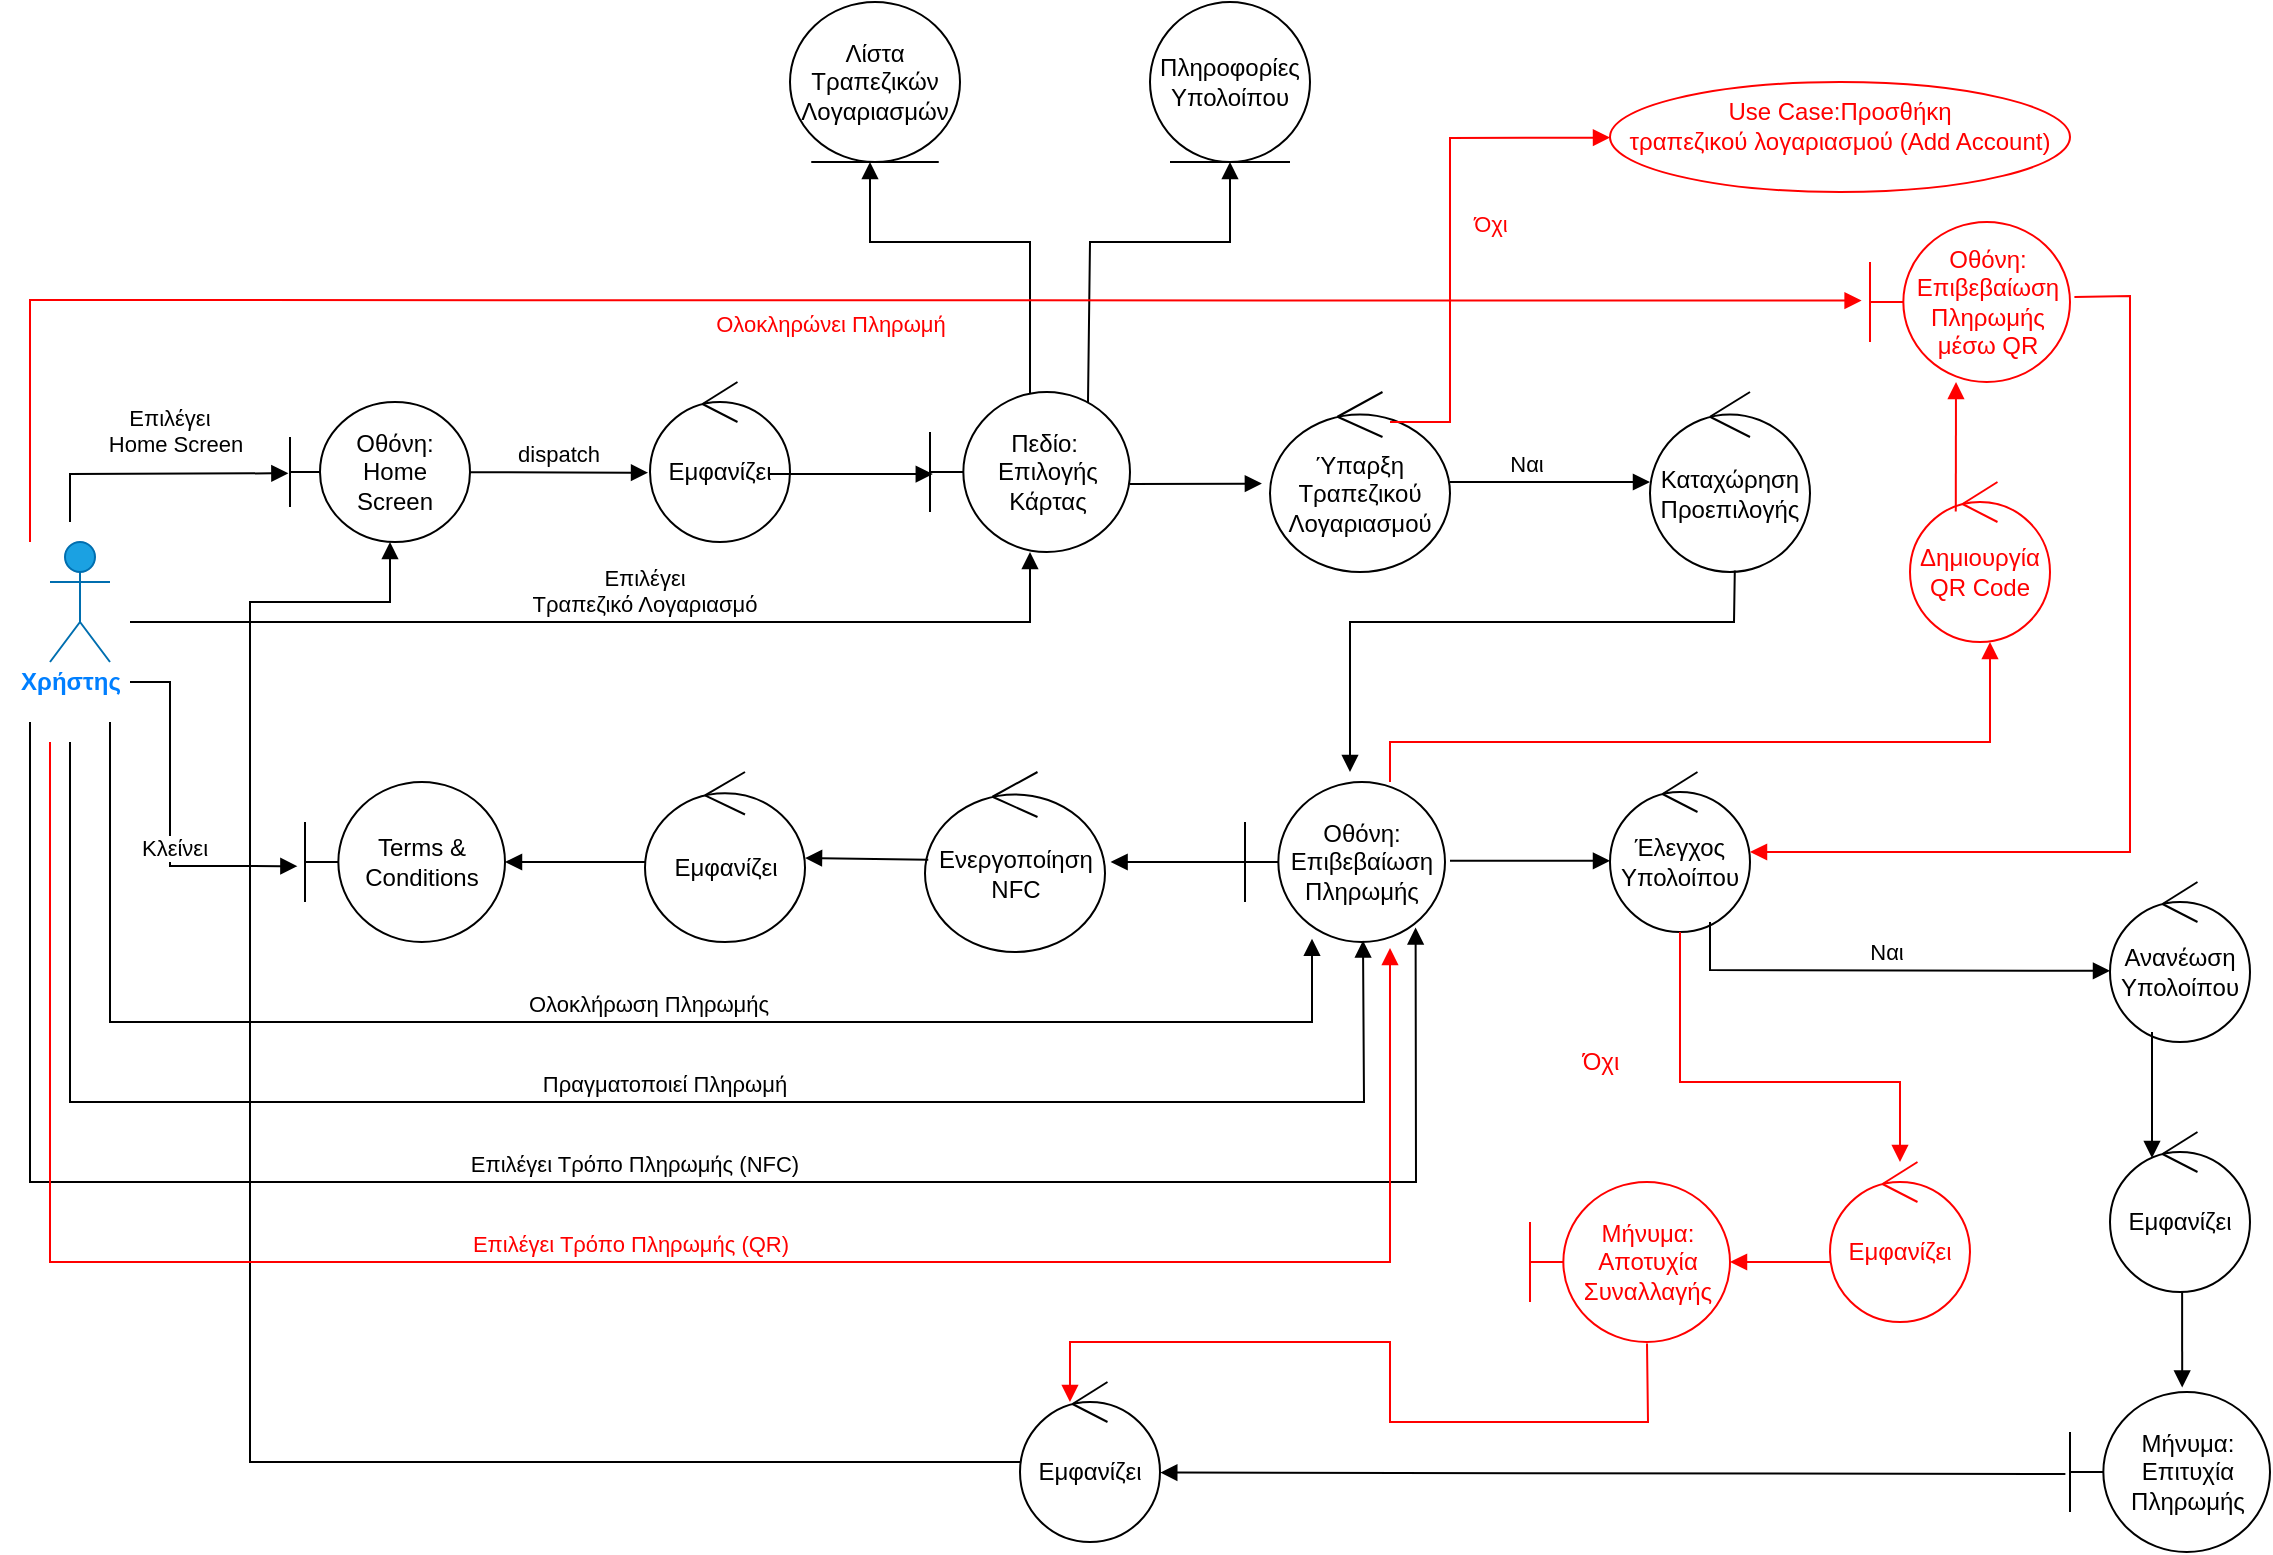 <mxfile version="17.4.5" type="device"><diagram name="Page-1" id="e7e014a7-5840-1c2e-5031-d8a46d1fe8dd"><mxGraphModel dx="1727" dy="980" grid="0" gridSize="10" guides="1" tooltips="1" connect="1" arrows="1" fold="1" page="0" pageScale="1" pageWidth="1169" pageHeight="826" background="none" math="0" shadow="0"><root><mxCell id="0"/><mxCell id="1" parent="0"/><mxCell id="T6pjbHL-kwl402edMyj0-41" value="Χρήστης" style="shape=umlActor;verticalLabelPosition=bottom;verticalAlign=top;html=1;strokeColor=#006EAF;fillColor=#1ba1e2;fontColor=#ffffff;" vertex="1" parent="1"><mxGeometry x="100" y="280" width="30" height="60" as="geometry"/></mxCell><mxCell id="T6pjbHL-kwl402edMyj0-42" value="Οθόνη:&lt;br&gt;Home Screen" style="shape=umlBoundary;whiteSpace=wrap;html=1;" vertex="1" parent="1"><mxGeometry x="220" y="210" width="90" height="70" as="geometry"/></mxCell><mxCell id="T6pjbHL-kwl402edMyj0-43" value="Επιλέγει&amp;nbsp;&lt;br&gt;&amp;nbsp;Home Screen" style="html=1;verticalAlign=bottom;endArrow=block;rounded=0;entryX=-0.009;entryY=0.509;entryDx=0;entryDy=0;entryPerimeter=0;" edge="1" parent="1" target="T6pjbHL-kwl402edMyj0-42"><mxGeometry x="0.136" y="6" width="80" relative="1" as="geometry"><mxPoint x="110" y="270" as="sourcePoint"/><mxPoint x="190" y="244.5" as="targetPoint"/><Array as="points"><mxPoint x="110" y="246"/></Array><mxPoint as="offset"/></mxGeometry></mxCell><mxCell id="T6pjbHL-kwl402edMyj0-44" value="Εμφανίζει" style="ellipse;shape=umlControl;whiteSpace=wrap;html=1;" vertex="1" parent="1"><mxGeometry x="400" y="200" width="70" height="80" as="geometry"/></mxCell><mxCell id="T6pjbHL-kwl402edMyj0-45" value="Λίστα Τραπεζικών Λογαριασμών" style="ellipse;shape=umlEntity;whiteSpace=wrap;html=1;" vertex="1" parent="1"><mxGeometry x="470" y="10" width="85" height="80" as="geometry"/></mxCell><mxCell id="T6pjbHL-kwl402edMyj0-46" value="dispatch" style="html=1;verticalAlign=bottom;endArrow=block;rounded=0;entryX=-0.014;entryY=0.567;entryDx=0;entryDy=0;entryPerimeter=0;" edge="1" parent="1" source="T6pjbHL-kwl402edMyj0-42" target="T6pjbHL-kwl402edMyj0-44"><mxGeometry width="80" relative="1" as="geometry"><mxPoint x="360" y="244.33" as="sourcePoint"/><mxPoint x="440" y="244.33" as="targetPoint"/></mxGeometry></mxCell><mxCell id="T6pjbHL-kwl402edMyj0-47" value="" style="html=1;verticalAlign=bottom;endArrow=block;rounded=0;exitX=0.5;exitY=0.063;exitDx=0;exitDy=0;exitPerimeter=0;" edge="1" parent="1" source="T6pjbHL-kwl402edMyj0-57"><mxGeometry x="-0.015" y="-31" width="80" relative="1" as="geometry"><mxPoint x="590" y="180" as="sourcePoint"/><mxPoint x="510" y="90" as="targetPoint"/><Array as="points"><mxPoint x="590" y="170"/><mxPoint x="590" y="130"/><mxPoint x="510" y="130"/></Array><mxPoint as="offset"/></mxGeometry></mxCell><mxCell id="T6pjbHL-kwl402edMyj0-48" value="Οθόνη: Επιβεβαίωση Πληρωμής" style="shape=umlBoundary;whiteSpace=wrap;html=1;" vertex="1" parent="1"><mxGeometry x="697.5" y="400" width="100" height="80" as="geometry"/></mxCell><mxCell id="T6pjbHL-kwl402edMyj0-49" value="Πραγματοποιεί Πληρωμή" style="html=1;verticalAlign=bottom;endArrow=block;rounded=0;entryX=0.59;entryY=0.991;entryDx=0;entryDy=0;entryPerimeter=0;" edge="1" parent="1" target="T6pjbHL-kwl402edMyj0-48"><mxGeometry x="0.051" width="80" relative="1" as="geometry"><mxPoint x="110" y="380" as="sourcePoint"/><mxPoint x="930" y="480" as="targetPoint"/><Array as="points"><mxPoint x="110" y="560"/><mxPoint x="757" y="560"/></Array><mxPoint as="offset"/></mxGeometry></mxCell><mxCell id="T6pjbHL-kwl402edMyj0-50" value="Πληροφορίες Υπολοίπου" style="ellipse;shape=umlEntity;whiteSpace=wrap;html=1;" vertex="1" parent="1"><mxGeometry x="650" y="10" width="80" height="80" as="geometry"/></mxCell><mxCell id="T6pjbHL-kwl402edMyj0-51" value="" style="html=1;verticalAlign=bottom;endArrow=block;rounded=0;entryX=0.5;entryY=1;entryDx=0;entryDy=0;exitX=0.79;exitY=0.064;exitDx=0;exitDy=0;exitPerimeter=0;" edge="1" parent="1" source="T6pjbHL-kwl402edMyj0-57" target="T6pjbHL-kwl402edMyj0-50"><mxGeometry x="0.625" y="40" width="80" relative="1" as="geometry"><mxPoint x="620" y="180" as="sourcePoint"/><mxPoint x="725" y="190" as="targetPoint"/><Array as="points"><mxPoint x="620" y="130"/><mxPoint x="690" y="130"/></Array><mxPoint y="1" as="offset"/></mxGeometry></mxCell><mxCell id="T6pjbHL-kwl402edMyj0-53" value="Καταχώρηση Προεπιλογής" style="ellipse;shape=umlControl;whiteSpace=wrap;html=1;" vertex="1" parent="1"><mxGeometry x="900" y="205" width="80" height="90" as="geometry"/></mxCell><mxCell id="T6pjbHL-kwl402edMyj0-57" value="Πεδίο:&amp;nbsp; Επιλογής Κάρτας" style="shape=umlBoundary;whiteSpace=wrap;html=1;" vertex="1" parent="1"><mxGeometry x="540" y="205" width="100" height="80" as="geometry"/></mxCell><mxCell id="T6pjbHL-kwl402edMyj0-58" value="Επιλέγει &lt;br&gt;Τραπεζικό Λογαριασμό" style="html=1;verticalAlign=bottom;endArrow=block;rounded=0;" edge="1" parent="1" target="T6pjbHL-kwl402edMyj0-57"><mxGeometry x="0.06" width="80" relative="1" as="geometry"><mxPoint x="140" y="320" as="sourcePoint"/><mxPoint x="265" y="89.33" as="targetPoint"/><Array as="points"><mxPoint x="590" y="320"/></Array><mxPoint as="offset"/></mxGeometry></mxCell><mxCell id="T6pjbHL-kwl402edMyj0-59" value="" style="html=1;verticalAlign=bottom;endArrow=block;rounded=0;entryX=0.014;entryY=0.513;entryDx=0;entryDy=0;entryPerimeter=0;exitX=0.857;exitY=0.575;exitDx=0;exitDy=0;exitPerimeter=0;" edge="1" parent="1" source="T6pjbHL-kwl402edMyj0-44" target="T6pjbHL-kwl402edMyj0-57"><mxGeometry width="80" relative="1" as="geometry"><mxPoint x="650" y="246" as="sourcePoint"/><mxPoint x="700" y="220" as="targetPoint"/><Array as="points"/></mxGeometry></mxCell><mxCell id="T6pjbHL-kwl402edMyj0-62" value="Ύπαρξη Τραπεζικού Λογαριασμού" style="ellipse;shape=umlControl;whiteSpace=wrap;html=1;" vertex="1" parent="1"><mxGeometry x="710" y="205" width="90" height="90" as="geometry"/></mxCell><mxCell id="T6pjbHL-kwl402edMyj0-63" value="" style="html=1;verticalAlign=bottom;endArrow=block;rounded=0;entryX=-0.045;entryY=0.509;entryDx=0;entryDy=0;entryPerimeter=0;" edge="1" parent="1" target="T6pjbHL-kwl402edMyj0-62"><mxGeometry width="80" relative="1" as="geometry"><mxPoint x="640" y="251" as="sourcePoint"/><mxPoint x="990" y="249.29" as="targetPoint"/><Array as="points"><mxPoint x="640" y="251"/></Array></mxGeometry></mxCell><mxCell id="T6pjbHL-kwl402edMyj0-64" value="Ναι" style="html=1;verticalAlign=bottom;endArrow=block;rounded=0;" edge="1" parent="1" source="T6pjbHL-kwl402edMyj0-62" target="T6pjbHL-kwl402edMyj0-53"><mxGeometry x="-0.25" width="80" relative="1" as="geometry"><mxPoint x="860" y="254.29" as="sourcePoint"/><mxPoint x="890" y="250" as="targetPoint"/><Array as="points"/><mxPoint as="offset"/></mxGeometry></mxCell><mxCell id="T6pjbHL-kwl402edMyj0-65" value="" style="html=1;verticalAlign=bottom;endArrow=block;rounded=0;exitX=0.53;exitY=0.992;exitDx=0;exitDy=0;exitPerimeter=0;" edge="1" parent="1" source="T6pjbHL-kwl402edMyj0-53"><mxGeometry x="0.146" y="57" width="80" relative="1" as="geometry"><mxPoint x="780" y="525" as="sourcePoint"/><mxPoint x="750" y="395" as="targetPoint"/><Array as="points"><mxPoint x="942" y="320"/><mxPoint x="750" y="320"/></Array><mxPoint as="offset"/></mxGeometry></mxCell><mxCell id="T6pjbHL-kwl402edMyj0-66" value="Επιλέγει Τρόπο Πληρωμής (NFC)" style="html=1;verticalAlign=bottom;endArrow=block;rounded=0;entryX=0.853;entryY=0.909;entryDx=0;entryDy=0;entryPerimeter=0;" edge="1" parent="1" target="T6pjbHL-kwl402edMyj0-48"><mxGeometry x="0.01" width="80" relative="1" as="geometry"><mxPoint x="90" y="370" as="sourcePoint"/><mxPoint x="950" y="480" as="targetPoint"/><Array as="points"><mxPoint x="90" y="600"/><mxPoint x="783" y="600"/></Array><mxPoint x="1" as="offset"/></mxGeometry></mxCell><mxCell id="T6pjbHL-kwl402edMyj0-70" value="" style="html=1;verticalAlign=bottom;endArrow=block;rounded=0;startArrow=none;" edge="1" parent="1" source="T6pjbHL-kwl402edMyj0-69"><mxGeometry x="-0.091" y="-10" width="80" relative="1" as="geometry"><mxPoint x="697.5" y="440" as="sourcePoint"/><mxPoint x="587.5" y="440" as="targetPoint"/><mxPoint as="offset"/></mxGeometry></mxCell><mxCell id="T6pjbHL-kwl402edMyj0-74" value="Terms &amp;amp; Conditions" style="shape=umlBoundary;whiteSpace=wrap;html=1;" vertex="1" parent="1"><mxGeometry x="227.5" y="400" width="100" height="80" as="geometry"/></mxCell><mxCell id="T6pjbHL-kwl402edMyj0-69" value="Ενεργοποίηση NFC" style="ellipse;shape=umlControl;whiteSpace=wrap;html=1;" vertex="1" parent="1"><mxGeometry x="537.5" y="395" width="90" height="90" as="geometry"/></mxCell><mxCell id="T6pjbHL-kwl402edMyj0-71" value="Εμφανίζει" style="ellipse;shape=umlControl;whiteSpace=wrap;html=1;" vertex="1" parent="1"><mxGeometry x="397.5" y="395" width="80" height="85" as="geometry"/></mxCell><mxCell id="T6pjbHL-kwl402edMyj0-77" value="" style="html=1;verticalAlign=bottom;endArrow=block;rounded=0;exitX=0.018;exitY=0.487;exitDx=0;exitDy=0;exitPerimeter=0;" edge="1" parent="1" source="T6pjbHL-kwl402edMyj0-69"><mxGeometry x="-1" y="-67" width="80" relative="1" as="geometry"><mxPoint x="577.5" y="500" as="sourcePoint"/><mxPoint x="477.5" y="438" as="targetPoint"/><mxPoint x="30" y="30" as="offset"/></mxGeometry></mxCell><mxCell id="T6pjbHL-kwl402edMyj0-78" value="" style="html=1;verticalAlign=bottom;endArrow=block;rounded=0;entryX=1.031;entryY=0.5;entryDx=0;entryDy=0;entryPerimeter=0;" edge="1" parent="1" target="T6pjbHL-kwl402edMyj0-69"><mxGeometry x="-0.119" y="-21" width="80" relative="1" as="geometry"><mxPoint x="697.5" y="440" as="sourcePoint"/><mxPoint x="687.5" y="510" as="targetPoint"/><mxPoint x="-1" as="offset"/></mxGeometry></mxCell><mxCell id="T6pjbHL-kwl402edMyj0-79" value="" style="html=1;verticalAlign=bottom;endArrow=block;rounded=0;" edge="1" parent="1"><mxGeometry width="80" relative="1" as="geometry"><mxPoint x="397.5" y="440" as="sourcePoint"/><mxPoint x="327.5" y="440" as="targetPoint"/></mxGeometry></mxCell><mxCell id="T6pjbHL-kwl402edMyj0-81" value="Κλείνει" style="html=1;verticalAlign=bottom;endArrow=block;rounded=0;entryX=-0.038;entryY=0.526;entryDx=0;entryDy=0;entryPerimeter=0;" edge="1" parent="1" target="T6pjbHL-kwl402edMyj0-74"><mxGeometry x="0.295" width="80" relative="1" as="geometry"><mxPoint x="140" y="350" as="sourcePoint"/><mxPoint x="400" y="460" as="targetPoint"/><Array as="points"><mxPoint x="160" y="350"/><mxPoint x="160" y="442"/></Array><mxPoint as="offset"/></mxGeometry></mxCell><mxCell id="T6pjbHL-kwl402edMyj0-82" value="Ολοκλήρωση Πληρωμής" style="html=1;verticalAlign=bottom;endArrow=block;rounded=0;entryX=0.335;entryY=0.979;entryDx=0;entryDy=0;entryPerimeter=0;" edge="1" parent="1" target="T6pjbHL-kwl402edMyj0-48"><mxGeometry x="0.057" width="80" relative="1" as="geometry"><mxPoint x="130" y="370" as="sourcePoint"/><mxPoint x="930" y="490" as="targetPoint"/><Array as="points"><mxPoint x="130" y="520"/><mxPoint x="731" y="520"/></Array><mxPoint as="offset"/></mxGeometry></mxCell><mxCell id="T6pjbHL-kwl402edMyj0-83" value="Έλεγχος Υπολοίπου" style="ellipse;shape=umlControl;whiteSpace=wrap;html=1;" vertex="1" parent="1"><mxGeometry x="880" y="395" width="70" height="80" as="geometry"/></mxCell><mxCell id="T6pjbHL-kwl402edMyj0-84" value="" style="html=1;verticalAlign=bottom;endArrow=block;rounded=0;" edge="1" parent="1"><mxGeometry width="80" relative="1" as="geometry"><mxPoint x="800" y="439.41" as="sourcePoint"/><mxPoint x="880" y="439.41" as="targetPoint"/></mxGeometry></mxCell><mxCell id="T6pjbHL-kwl402edMyj0-85" value="Ναι" style="html=1;verticalAlign=bottom;endArrow=block;rounded=0;entryX=0;entryY=0.555;entryDx=0;entryDy=0;entryPerimeter=0;" edge="1" parent="1" target="T6pjbHL-kwl402edMyj0-86"><mxGeometry width="80" relative="1" as="geometry"><mxPoint x="930" y="470" as="sourcePoint"/><mxPoint x="1030" y="494.41" as="targetPoint"/><Array as="points"><mxPoint x="930" y="494"/></Array></mxGeometry></mxCell><mxCell id="T6pjbHL-kwl402edMyj0-86" value="Ανανέωση Υπολοίπου" style="ellipse;shape=umlControl;whiteSpace=wrap;html=1;" vertex="1" parent="1"><mxGeometry x="1130" y="450" width="70" height="80" as="geometry"/></mxCell><mxCell id="T6pjbHL-kwl402edMyj0-87" value="Εμφανίζει" style="ellipse;shape=umlControl;whiteSpace=wrap;html=1;" vertex="1" parent="1"><mxGeometry x="1130" y="575" width="70" height="80" as="geometry"/></mxCell><mxCell id="T6pjbHL-kwl402edMyj0-88" value="Μήνυμα: Επιτυχία Πληρωμής" style="shape=umlBoundary;whiteSpace=wrap;html=1;" vertex="1" parent="1"><mxGeometry x="1110" y="705" width="100" height="80" as="geometry"/></mxCell><mxCell id="T6pjbHL-kwl402edMyj0-89" value="" style="html=1;verticalAlign=bottom;endArrow=block;rounded=0;entryX=0.3;entryY=0.162;entryDx=0;entryDy=0;entryPerimeter=0;" edge="1" parent="1" target="T6pjbHL-kwl402edMyj0-87"><mxGeometry width="80" relative="1" as="geometry"><mxPoint x="1151" y="525" as="sourcePoint"/><mxPoint x="1220" y="575" as="targetPoint"/></mxGeometry></mxCell><mxCell id="T6pjbHL-kwl402edMyj0-90" value="" style="html=1;verticalAlign=bottom;endArrow=block;rounded=0;entryX=0.561;entryY=-0.028;entryDx=0;entryDy=0;entryPerimeter=0;exitX=0.515;exitY=0.997;exitDx=0;exitDy=0;exitPerimeter=0;" edge="1" parent="1" source="T6pjbHL-kwl402edMyj0-87" target="T6pjbHL-kwl402edMyj0-88"><mxGeometry width="80" relative="1" as="geometry"><mxPoint x="1170" y="655" as="sourcePoint"/><mxPoint x="1050" y="695" as="targetPoint"/><Array as="points"/></mxGeometry></mxCell><mxCell id="T6pjbHL-kwl402edMyj0-91" value="" style="html=1;verticalAlign=bottom;endArrow=block;rounded=0;exitX=0.036;exitY=0.5;exitDx=0;exitDy=0;exitPerimeter=0;" edge="1" parent="1" source="T6pjbHL-kwl402edMyj0-92"><mxGeometry width="80" relative="1" as="geometry"><mxPoint x="680" y="680" as="sourcePoint"/><mxPoint x="270" y="280" as="targetPoint"/><Array as="points"><mxPoint x="200" y="740"/><mxPoint x="200" y="691"/><mxPoint x="200" y="310"/><mxPoint x="270" y="310"/></Array></mxGeometry></mxCell><mxCell id="T6pjbHL-kwl402edMyj0-92" value="Εμφανίζει" style="ellipse;shape=umlControl;whiteSpace=wrap;html=1;" vertex="1" parent="1"><mxGeometry x="585" y="700" width="70" height="80" as="geometry"/></mxCell><mxCell id="T6pjbHL-kwl402edMyj0-93" value="" style="html=1;verticalAlign=bottom;endArrow=block;rounded=0;exitX=-0.023;exitY=0.513;exitDx=0;exitDy=0;exitPerimeter=0;entryX=1.002;entryY=0.566;entryDx=0;entryDy=0;entryPerimeter=0;" edge="1" parent="1" source="T6pjbHL-kwl402edMyj0-88" target="T6pjbHL-kwl402edMyj0-92"><mxGeometry width="80" relative="1" as="geometry"><mxPoint x="850" y="720" as="sourcePoint"/><mxPoint x="950" y="746" as="targetPoint"/><Array as="points"/></mxGeometry></mxCell><mxCell id="T6pjbHL-kwl402edMyj0-94" value="&lt;font color=&quot;#ff0000&quot;&gt;Επιλέγει Τρόπο Πληρωμής (QR)&lt;/font&gt;" style="html=1;verticalAlign=bottom;endArrow=block;rounded=0;strokeColor=#FF0000;" edge="1" parent="1"><mxGeometry x="0.01" width="80" relative="1" as="geometry"><mxPoint x="100" y="380" as="sourcePoint"/><mxPoint x="770" y="483" as="targetPoint"/><Array as="points"><mxPoint x="100" y="640"/><mxPoint x="770" y="640"/></Array><mxPoint x="1" as="offset"/></mxGeometry></mxCell><mxCell id="T6pjbHL-kwl402edMyj0-95" value="Δημιουργία QR Code" style="ellipse;shape=umlControl;whiteSpace=wrap;html=1;fontColor=#FF0000;strokeColor=#FF0000;" vertex="1" parent="1"><mxGeometry x="1030" y="250" width="70" height="80" as="geometry"/></mxCell><mxCell id="T6pjbHL-kwl402edMyj0-96" value="" style="html=1;verticalAlign=bottom;endArrow=block;rounded=0;fontColor=#FF0000;strokeColor=#FF0000;" edge="1" parent="1"><mxGeometry width="80" relative="1" as="geometry"><mxPoint x="770" y="400" as="sourcePoint"/><mxPoint x="1070" y="330" as="targetPoint"/><Array as="points"><mxPoint x="770" y="380"/><mxPoint x="1070" y="380"/></Array></mxGeometry></mxCell><mxCell id="T6pjbHL-kwl402edMyj0-98" value="&lt;font color=&quot;#007fff&quot;&gt;&lt;b&gt;Χρήστης&lt;/b&gt;&lt;/font&gt;" style="text;html=1;align=center;verticalAlign=middle;resizable=0;points=[];autosize=1;strokeColor=none;fillColor=none;fontColor=#FF0000;" vertex="1" parent="1"><mxGeometry x="75" y="340" width="70" height="20" as="geometry"/></mxCell><mxCell id="T6pjbHL-kwl402edMyj0-99" value="&lt;font color=&quot;#ff0000&quot;&gt;Οθόνη: Επιβεβαίωση Πληρωμής μέσω QR&lt;/font&gt;" style="shape=umlBoundary;whiteSpace=wrap;html=1;fontColor=#007FFF;strokeColor=#FF0000;" vertex="1" parent="1"><mxGeometry x="1010" y="120" width="100" height="80" as="geometry"/></mxCell><mxCell id="T6pjbHL-kwl402edMyj0-100" value="" style="html=1;verticalAlign=bottom;endArrow=block;rounded=0;fontColor=#FF0000;strokeColor=#FF0000;exitX=0.327;exitY=0.184;exitDx=0;exitDy=0;exitPerimeter=0;" edge="1" parent="1" source="T6pjbHL-kwl402edMyj0-95"><mxGeometry width="80" relative="1" as="geometry"><mxPoint x="1060" y="230" as="sourcePoint"/><mxPoint x="1053" y="200" as="targetPoint"/></mxGeometry></mxCell><mxCell id="T6pjbHL-kwl402edMyj0-101" value="Ολοκληρώνει Πληρωμή" style="html=1;verticalAlign=bottom;endArrow=block;rounded=0;fontColor=#FF0000;strokeColor=#FF0000;entryX=-0.042;entryY=0.491;entryDx=0;entryDy=0;entryPerimeter=0;" edge="1" parent="1" target="T6pjbHL-kwl402edMyj0-99"><mxGeometry x="0.005" y="-21" width="80" relative="1" as="geometry"><mxPoint x="90" y="280" as="sourcePoint"/><mxPoint x="1000" y="160" as="targetPoint"/><Array as="points"><mxPoint x="90" y="159"/></Array><mxPoint as="offset"/></mxGeometry></mxCell><mxCell id="T6pjbHL-kwl402edMyj0-104" value="" style="html=1;verticalAlign=bottom;endArrow=block;rounded=0;fontColor=#FF0000;strokeColor=#FF0000;exitX=1.022;exitY=0.468;exitDx=0;exitDy=0;exitPerimeter=0;" edge="1" parent="1" source="T6pjbHL-kwl402edMyj0-99" target="T6pjbHL-kwl402edMyj0-83"><mxGeometry width="80" relative="1" as="geometry"><mxPoint x="1130" y="160" as="sourcePoint"/><mxPoint x="1070" y="430" as="targetPoint"/><Array as="points"><mxPoint x="1140" y="157"/><mxPoint x="1140" y="435"/><mxPoint x="1050" y="435"/></Array></mxGeometry></mxCell><mxCell id="T6pjbHL-kwl402edMyj0-105" value="Εμφανίζει" style="ellipse;shape=umlControl;whiteSpace=wrap;html=1;fontColor=#FF0000;strokeColor=#FF0000;" vertex="1" parent="1"><mxGeometry x="990" y="590" width="70" height="80" as="geometry"/></mxCell><mxCell id="T6pjbHL-kwl402edMyj0-106" value="" style="html=1;verticalAlign=bottom;endArrow=block;rounded=0;fontColor=#FF0000;strokeColor=#FF0000;" edge="1" parent="1" source="T6pjbHL-kwl402edMyj0-83" target="T6pjbHL-kwl402edMyj0-105"><mxGeometry width="80" relative="1" as="geometry"><mxPoint x="840" y="540" as="sourcePoint"/><mxPoint x="920" y="540" as="targetPoint"/><Array as="points"><mxPoint x="915" y="550"/><mxPoint x="1025" y="550"/></Array></mxGeometry></mxCell><mxCell id="T6pjbHL-kwl402edMyj0-107" value="Όχι" style="text;html=1;align=center;verticalAlign=middle;resizable=0;points=[];autosize=1;strokeColor=none;fillColor=none;fontColor=#FF0000;" vertex="1" parent="1"><mxGeometry x="860" y="530" width="30" height="20" as="geometry"/></mxCell><mxCell id="T6pjbHL-kwl402edMyj0-108" value="Μήνυμα: Αποτυχία Συναλλαγής" style="shape=umlBoundary;whiteSpace=wrap;html=1;fontColor=#FF0000;strokeColor=#FF0000;" vertex="1" parent="1"><mxGeometry x="840" y="600" width="100" height="80" as="geometry"/></mxCell><mxCell id="T6pjbHL-kwl402edMyj0-112" value="" style="html=1;verticalAlign=bottom;endArrow=block;rounded=0;fontColor=#FF0000;strokeColor=#FF0000;" edge="1" parent="1"><mxGeometry x="1" y="-328" width="80" relative="1" as="geometry"><mxPoint x="990" y="640" as="sourcePoint"/><mxPoint x="940" y="640" as="targetPoint"/><mxPoint x="170" y="-48" as="offset"/></mxGeometry></mxCell><mxCell id="T6pjbHL-kwl402edMyj0-113" value="" style="html=1;verticalAlign=bottom;endArrow=block;rounded=0;fontColor=#FF0000;strokeColor=#FF0000;exitX=0.585;exitY=1.009;exitDx=0;exitDy=0;exitPerimeter=0;entryX=0.357;entryY=0.125;entryDx=0;entryDy=0;entryPerimeter=0;" edge="1" parent="1" source="T6pjbHL-kwl402edMyj0-108" target="T6pjbHL-kwl402edMyj0-92"><mxGeometry width="80" relative="1" as="geometry"><mxPoint x="680" y="700" as="sourcePoint"/><mxPoint x="760" y="700" as="targetPoint"/><Array as="points"><mxPoint x="899" y="720"/><mxPoint x="770" y="720"/><mxPoint x="770" y="680"/><mxPoint x="610" y="680"/></Array></mxGeometry></mxCell><mxCell id="T6pjbHL-kwl402edMyj0-114" value="Όχι" style="html=1;verticalAlign=bottom;endArrow=block;rounded=0;fontColor=#FF0000;strokeColor=#FF0000;" edge="1" parent="1" target="T6pjbHL-kwl402edMyj0-115"><mxGeometry x="-0.048" y="-20" width="80" relative="1" as="geometry"><mxPoint x="770" y="220" as="sourcePoint"/><mxPoint x="880" y="80" as="targetPoint"/><Array as="points"><mxPoint x="800" y="220"/><mxPoint x="800" y="78"/></Array><mxPoint as="offset"/></mxGeometry></mxCell><mxCell id="T6pjbHL-kwl402edMyj0-115" value="Use Case:&lt;span&gt;Προσθήκη&lt;br&gt;τραπεζικού λογαριασμού (&lt;/span&gt;&lt;span lang=&quot;EN-US&quot;&gt;Add&lt;/span&gt;&lt;span lang=&quot;EN-US&quot;&gt; &lt;/span&gt;&lt;span lang=&quot;EN-US&quot;&gt;Account&lt;/span&gt;&lt;span&gt;)&lt;/span&gt;&lt;p class=&quot;MsoListParagraph&quot; style=&quot;margin-left: 0cm&quot;&gt;&lt;b&gt;&lt;span style=&quot;font-size: 13pt&quot;&gt;&lt;/span&gt;&lt;/b&gt;&lt;/p&gt;" style="ellipse;whiteSpace=wrap;html=1;fontColor=#FF0000;strokeColor=#FF0000;" vertex="1" parent="1"><mxGeometry x="880" y="50" width="230" height="55" as="geometry"/></mxCell></root></mxGraphModel></diagram></mxfile>